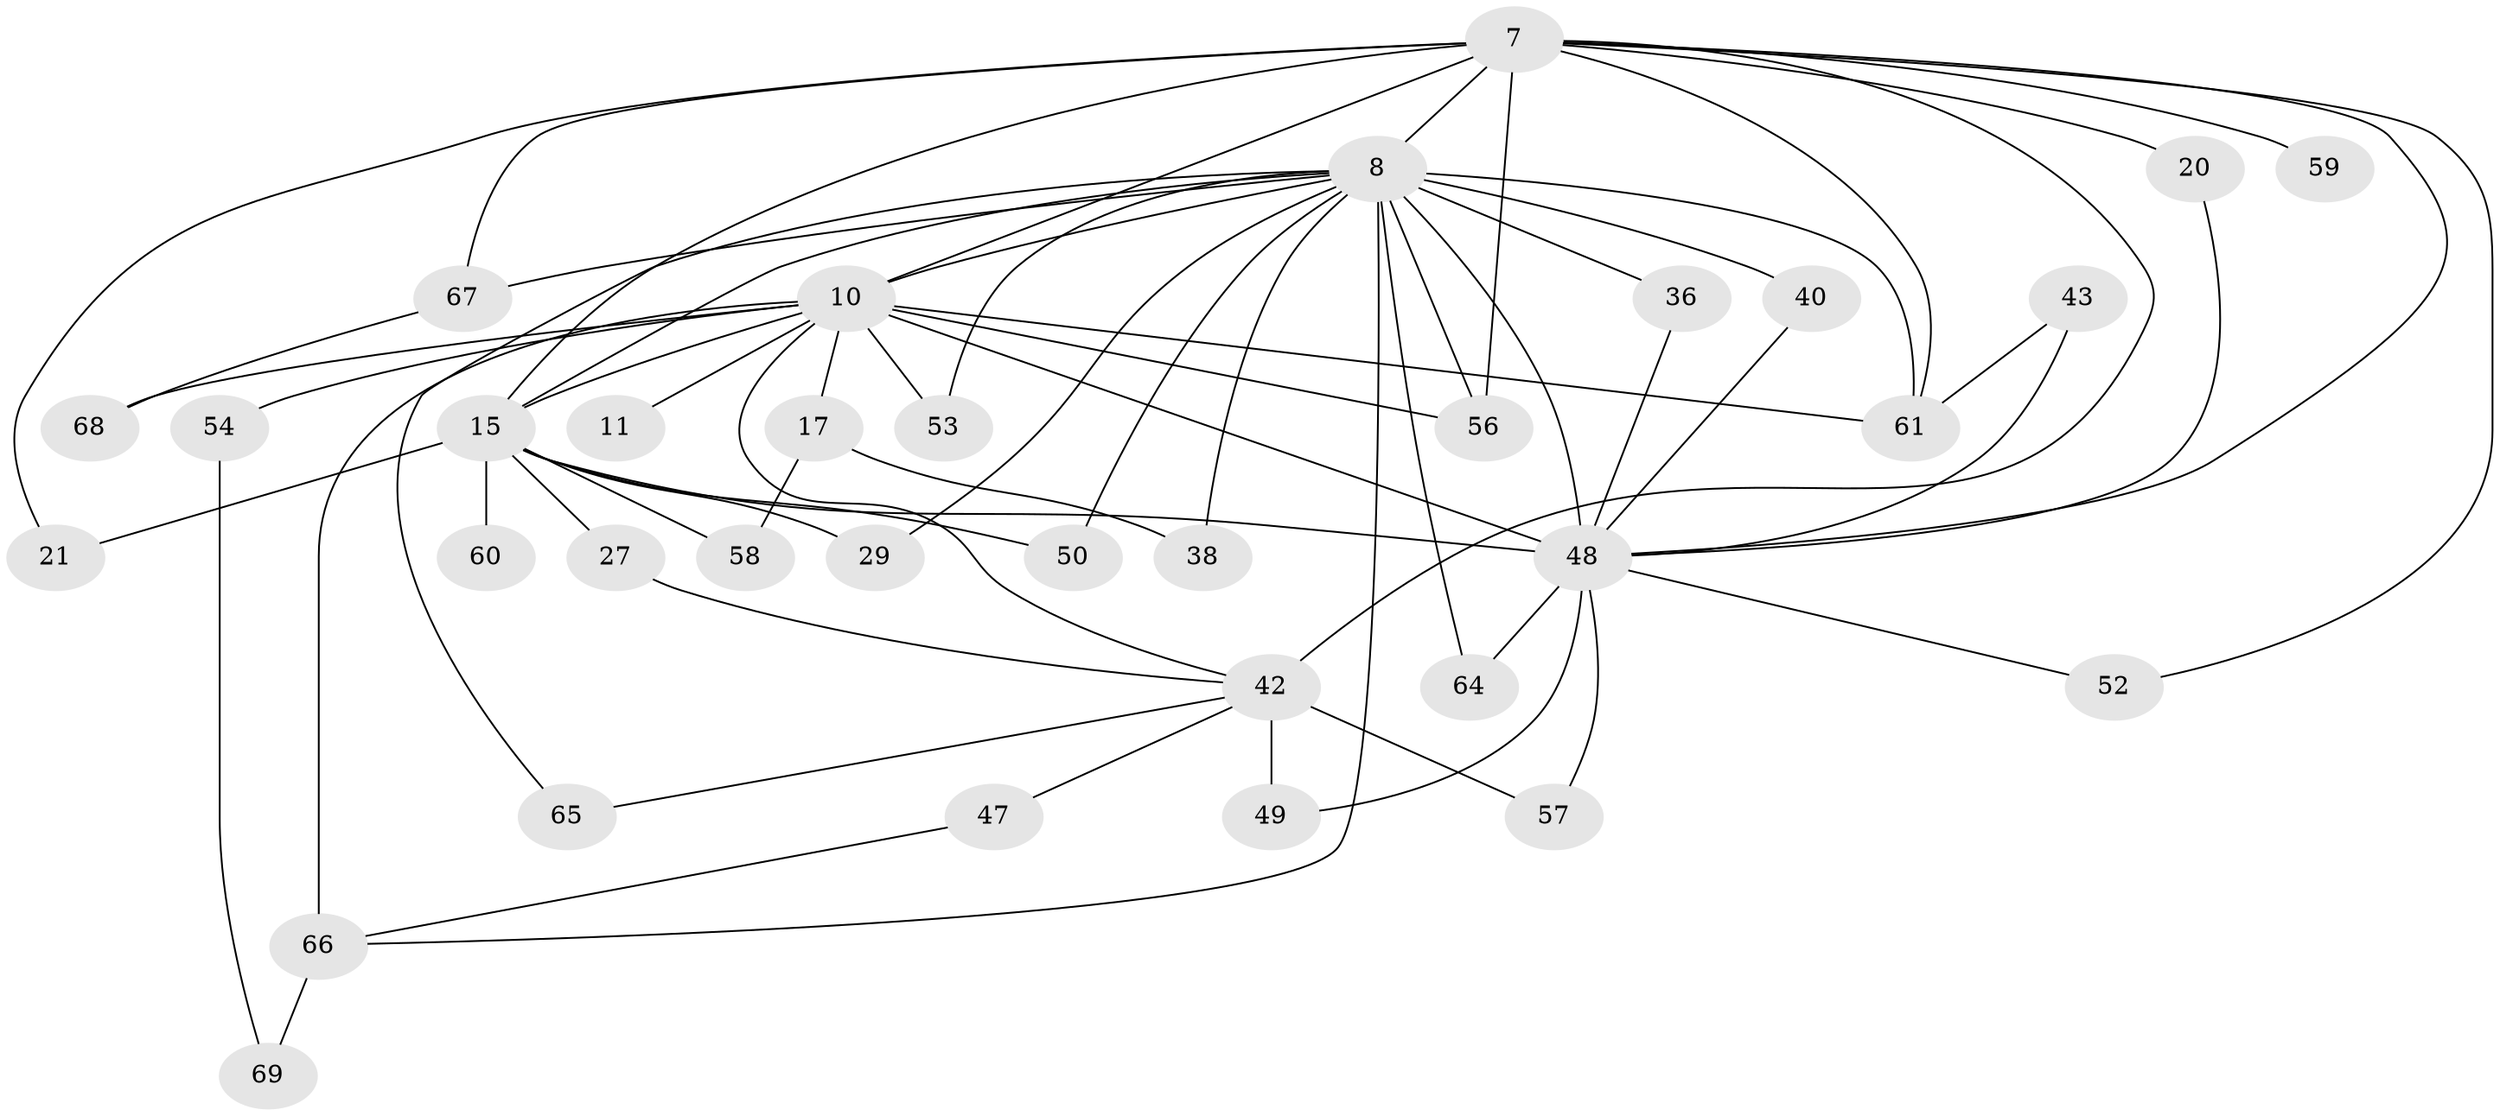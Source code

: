 // original degree distribution, {18: 0.014492753623188406, 14: 0.043478260869565216, 17: 0.014492753623188406, 19: 0.014492753623188406, 16: 0.014492753623188406, 23: 0.014492753623188406, 12: 0.014492753623188406, 22: 0.014492753623188406, 2: 0.5797101449275363, 5: 0.057971014492753624, 4: 0.07246376811594203, 3: 0.11594202898550725, 7: 0.014492753623188406, 6: 0.014492753623188406}
// Generated by graph-tools (version 1.1) at 2025/45/03/09/25 04:45:42]
// undirected, 34 vertices, 65 edges
graph export_dot {
graph [start="1"]
  node [color=gray90,style=filled];
  7 [super="+5"];
  8 [super="+6"];
  10 [super="+1"];
  11;
  15 [super="+9"];
  17 [super="+13"];
  20;
  21;
  27;
  29;
  36;
  38;
  40;
  42 [super="+32+26"];
  43;
  47;
  48 [super="+19+39+37"];
  49;
  50;
  52;
  53;
  54;
  56 [super="+44+51"];
  57;
  58;
  59;
  60;
  61 [super="+24+45+30"];
  64 [super="+62"];
  65;
  66 [super="+63+41+55"];
  67 [super="+25+46"];
  68;
  69;
  7 -- 8 [weight=4];
  7 -- 10 [weight=4];
  7 -- 20;
  7 -- 42 [weight=4];
  7 -- 52;
  7 -- 59 [weight=2];
  7 -- 67 [weight=2];
  7 -- 21;
  7 -- 61 [weight=3];
  7 -- 48 [weight=4];
  7 -- 56;
  7 -- 15 [weight=4];
  8 -- 10 [weight=4];
  8 -- 15 [weight=5];
  8 -- 29;
  8 -- 38;
  8 -- 40;
  8 -- 53;
  8 -- 65;
  8 -- 64 [weight=2];
  8 -- 36;
  8 -- 50;
  8 -- 61 [weight=3];
  8 -- 48 [weight=6];
  8 -- 66 [weight=3];
  8 -- 67 [weight=2];
  8 -- 56 [weight=4];
  10 -- 11 [weight=2];
  10 -- 48 [weight=8];
  10 -- 53;
  10 -- 54 [weight=2];
  10 -- 66 [weight=5];
  10 -- 68;
  10 -- 17 [weight=3];
  10 -- 42 [weight=2];
  10 -- 61;
  10 -- 56;
  10 -- 15 [weight=4];
  15 -- 48 [weight=4];
  15 -- 50;
  15 -- 21;
  15 -- 58;
  15 -- 27;
  15 -- 60 [weight=2];
  15 -- 29;
  17 -- 58;
  17 -- 38;
  20 -- 48;
  27 -- 42;
  36 -- 48;
  40 -- 48;
  42 -- 57;
  42 -- 65;
  42 -- 49;
  42 -- 47;
  43 -- 61;
  43 -- 48;
  47 -- 66;
  48 -- 64;
  48 -- 49;
  48 -- 52;
  48 -- 57;
  54 -- 69;
  66 -- 69;
  67 -- 68;
}
